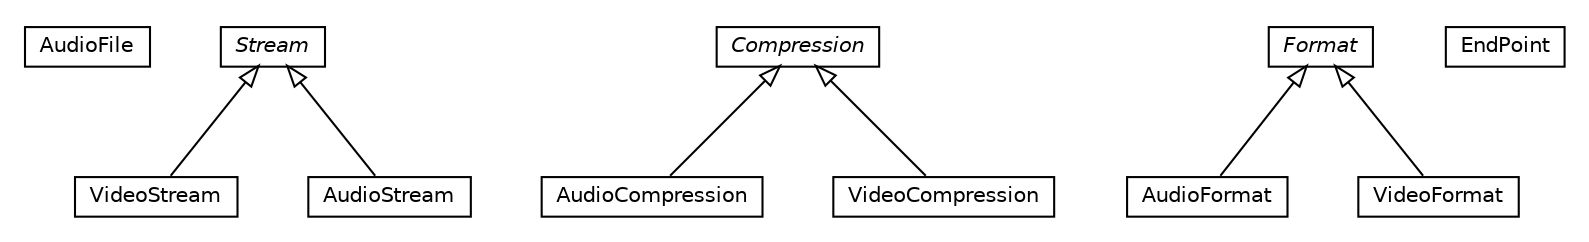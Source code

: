 #!/usr/local/bin/dot
#
# Class diagram 
# Generated by UMLGraph version R5_6-24-gf6e263 (http://www.umlgraph.org/)
#

digraph G {
	edge [fontname="Helvetica",fontsize=10,labelfontname="Helvetica",labelfontsize=10];
	node [fontname="Helvetica",fontsize=10,shape=plaintext];
	nodesep=0.25;
	ranksep=0.5;
	// org.universAAL.ontology.av.streaming.AudioFile
	c13488 [label=<<table title="org.universAAL.ontology.av.streaming.AudioFile" border="0" cellborder="1" cellspacing="0" cellpadding="2" port="p" href="./AudioFile.html">
		<tr><td><table border="0" cellspacing="0" cellpadding="1">
<tr><td align="center" balign="center"> AudioFile </td></tr>
		</table></td></tr>
		</table>>, URL="./AudioFile.html", fontname="Helvetica", fontcolor="black", fontsize=10.0];
	// org.universAAL.ontology.av.streaming.VideoStream
	c13489 [label=<<table title="org.universAAL.ontology.av.streaming.VideoStream" border="0" cellborder="1" cellspacing="0" cellpadding="2" port="p" href="./VideoStream.html">
		<tr><td><table border="0" cellspacing="0" cellpadding="1">
<tr><td align="center" balign="center"> VideoStream </td></tr>
		</table></td></tr>
		</table>>, URL="./VideoStream.html", fontname="Helvetica", fontcolor="black", fontsize=10.0];
	// org.universAAL.ontology.av.streaming.AudioCompression
	c13490 [label=<<table title="org.universAAL.ontology.av.streaming.AudioCompression" border="0" cellborder="1" cellspacing="0" cellpadding="2" port="p" href="./AudioCompression.html">
		<tr><td><table border="0" cellspacing="0" cellpadding="1">
<tr><td align="center" balign="center"> AudioCompression </td></tr>
		</table></td></tr>
		</table>>, URL="./AudioCompression.html", fontname="Helvetica", fontcolor="black", fontsize=10.0];
	// org.universAAL.ontology.av.streaming.AudioFormat
	c13491 [label=<<table title="org.universAAL.ontology.av.streaming.AudioFormat" border="0" cellborder="1" cellspacing="0" cellpadding="2" port="p" href="./AudioFormat.html">
		<tr><td><table border="0" cellspacing="0" cellpadding="1">
<tr><td align="center" balign="center"> AudioFormat </td></tr>
		</table></td></tr>
		</table>>, URL="./AudioFormat.html", fontname="Helvetica", fontcolor="black", fontsize=10.0];
	// org.universAAL.ontology.av.streaming.Stream
	c13492 [label=<<table title="org.universAAL.ontology.av.streaming.Stream" border="0" cellborder="1" cellspacing="0" cellpadding="2" port="p" href="./Stream.html">
		<tr><td><table border="0" cellspacing="0" cellpadding="1">
<tr><td align="center" balign="center"><font face="Helvetica-Oblique"> Stream </font></td></tr>
		</table></td></tr>
		</table>>, URL="./Stream.html", fontname="Helvetica", fontcolor="black", fontsize=10.0];
	// org.universAAL.ontology.av.streaming.AudioStream
	c13493 [label=<<table title="org.universAAL.ontology.av.streaming.AudioStream" border="0" cellborder="1" cellspacing="0" cellpadding="2" port="p" href="./AudioStream.html">
		<tr><td><table border="0" cellspacing="0" cellpadding="1">
<tr><td align="center" balign="center"> AudioStream </td></tr>
		</table></td></tr>
		</table>>, URL="./AudioStream.html", fontname="Helvetica", fontcolor="black", fontsize=10.0];
	// org.universAAL.ontology.av.streaming.VideoFormat
	c13494 [label=<<table title="org.universAAL.ontology.av.streaming.VideoFormat" border="0" cellborder="1" cellspacing="0" cellpadding="2" port="p" href="./VideoFormat.html">
		<tr><td><table border="0" cellspacing="0" cellpadding="1">
<tr><td align="center" balign="center"> VideoFormat </td></tr>
		</table></td></tr>
		</table>>, URL="./VideoFormat.html", fontname="Helvetica", fontcolor="black", fontsize=10.0];
	// org.universAAL.ontology.av.streaming.EndPoint
	c13495 [label=<<table title="org.universAAL.ontology.av.streaming.EndPoint" border="0" cellborder="1" cellspacing="0" cellpadding="2" port="p" href="./EndPoint.html">
		<tr><td><table border="0" cellspacing="0" cellpadding="1">
<tr><td align="center" balign="center"> EndPoint </td></tr>
		</table></td></tr>
		</table>>, URL="./EndPoint.html", fontname="Helvetica", fontcolor="black", fontsize=10.0];
	// org.universAAL.ontology.av.streaming.Format
	c13496 [label=<<table title="org.universAAL.ontology.av.streaming.Format" border="0" cellborder="1" cellspacing="0" cellpadding="2" port="p" href="./Format.html">
		<tr><td><table border="0" cellspacing="0" cellpadding="1">
<tr><td align="center" balign="center"><font face="Helvetica-Oblique"> Format </font></td></tr>
		</table></td></tr>
		</table>>, URL="./Format.html", fontname="Helvetica", fontcolor="black", fontsize=10.0];
	// org.universAAL.ontology.av.streaming.Compression
	c13497 [label=<<table title="org.universAAL.ontology.av.streaming.Compression" border="0" cellborder="1" cellspacing="0" cellpadding="2" port="p" href="./Compression.html">
		<tr><td><table border="0" cellspacing="0" cellpadding="1">
<tr><td align="center" balign="center"><font face="Helvetica-Oblique"> Compression </font></td></tr>
		</table></td></tr>
		</table>>, URL="./Compression.html", fontname="Helvetica", fontcolor="black", fontsize=10.0];
	// org.universAAL.ontology.av.streaming.VideoCompression
	c13498 [label=<<table title="org.universAAL.ontology.av.streaming.VideoCompression" border="0" cellborder="1" cellspacing="0" cellpadding="2" port="p" href="./VideoCompression.html">
		<tr><td><table border="0" cellspacing="0" cellpadding="1">
<tr><td align="center" balign="center"> VideoCompression </td></tr>
		</table></td></tr>
		</table>>, URL="./VideoCompression.html", fontname="Helvetica", fontcolor="black", fontsize=10.0];
	//org.universAAL.ontology.av.streaming.VideoStream extends org.universAAL.ontology.av.streaming.Stream
	c13492:p -> c13489:p [dir=back,arrowtail=empty];
	//org.universAAL.ontology.av.streaming.AudioCompression extends org.universAAL.ontology.av.streaming.Compression
	c13497:p -> c13490:p [dir=back,arrowtail=empty];
	//org.universAAL.ontology.av.streaming.AudioFormat extends org.universAAL.ontology.av.streaming.Format
	c13496:p -> c13491:p [dir=back,arrowtail=empty];
	//org.universAAL.ontology.av.streaming.AudioStream extends org.universAAL.ontology.av.streaming.Stream
	c13492:p -> c13493:p [dir=back,arrowtail=empty];
	//org.universAAL.ontology.av.streaming.VideoFormat extends org.universAAL.ontology.av.streaming.Format
	c13496:p -> c13494:p [dir=back,arrowtail=empty];
	//org.universAAL.ontology.av.streaming.VideoCompression extends org.universAAL.ontology.av.streaming.Compression
	c13497:p -> c13498:p [dir=back,arrowtail=empty];
}

